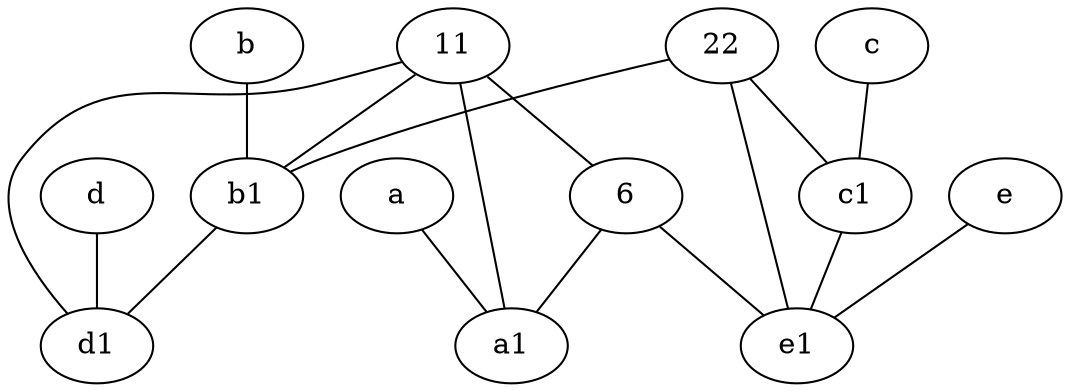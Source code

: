 graph {
	node [labelfontsize=50]
	b [labelfontsize=50 pos="10,4!"]
	d1 [labelfontsize=50 pos="3,5!"]
	a [labelfontsize=50 pos="8,2!"]
	c1 [labelfontsize=50 pos="4.5,3!"]
	b1 [labelfontsize=50 pos="9,4!"]
	a1 [labelfontsize=50 pos="8,3!"]
	e1 [labelfontsize=50 pos="7,7!"]
	22 [labelfontsize=50]
	c [labelfontsize=50 pos="4.5,2!"]
	e [labelfontsize=50 pos="7,9!"]
	11 [labelfontsize=50]
	6 [labelfontsize=50]
	d [labelfontsize=50 pos="2,5!"]
	b -- b1
	11 -- d1
	22 -- c1
	e -- e1
	c1 -- e1
	b1 -- d1
	22 -- e1
	d -- d1
	6 -- e1
	22 -- b1
	a -- a1
	c -- c1
	11 -- a1
	11 -- b1
	11 -- 6
	6 -- a1
}
